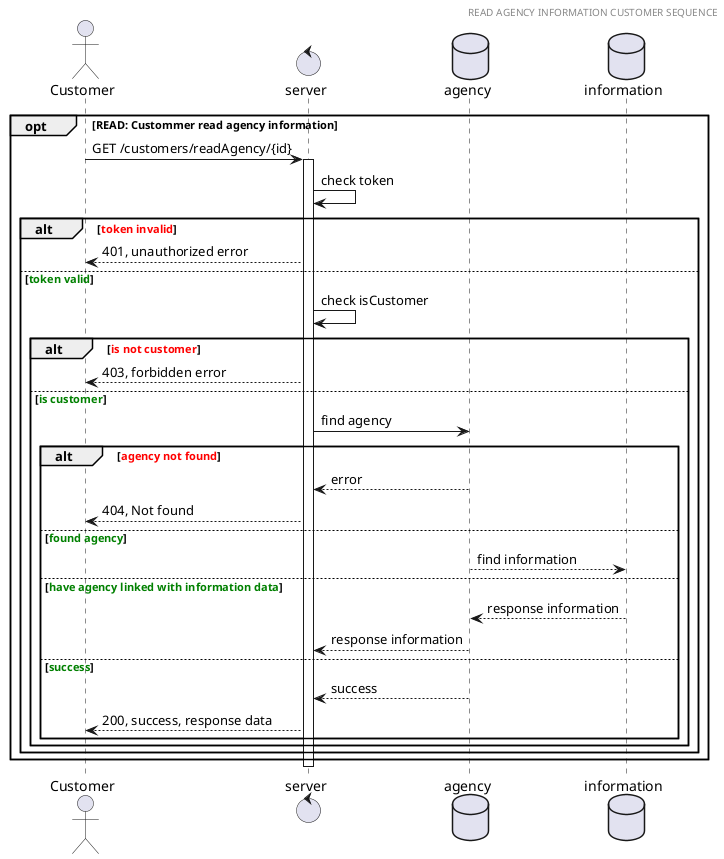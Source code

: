 @startuml read agency information customer sequence

header READ AGENCY INFORMATION CUSTOMER SEQUENCE
actor Customer 
control server
database agency
database information

opt READ: Custommer read agency information
  Customer -> server: GET /customers/readAgency/{id}
  activate server
  server -> server: check token
  alt <font color=red>token invalid</font>
    server --> Customer: 401, unauthorized error
  else <font color=green>token valid</font>
    server -> server: check isCustomer
    alt <font color=red>is not customer</font>
      server --> Customer: 403, forbidden error
    else <font color=green>is customer</font>
      server -> agency: find agency
      alt <font color=red>agency not found</font>
        agency --> server: error
        server --> Customer: 404, Not found
      else <font color=green>found agency</font>
        agency --> information: find information
      else <font color=green>have agency linked with information data</font>
          information --> agency: response information
          agency --> server: response information
      else <font color=green>success</font>
          agency --> server: success
          server --> Customer: 200, success, response data
        end
      end
    end
  end
    deactivate server


@enduml